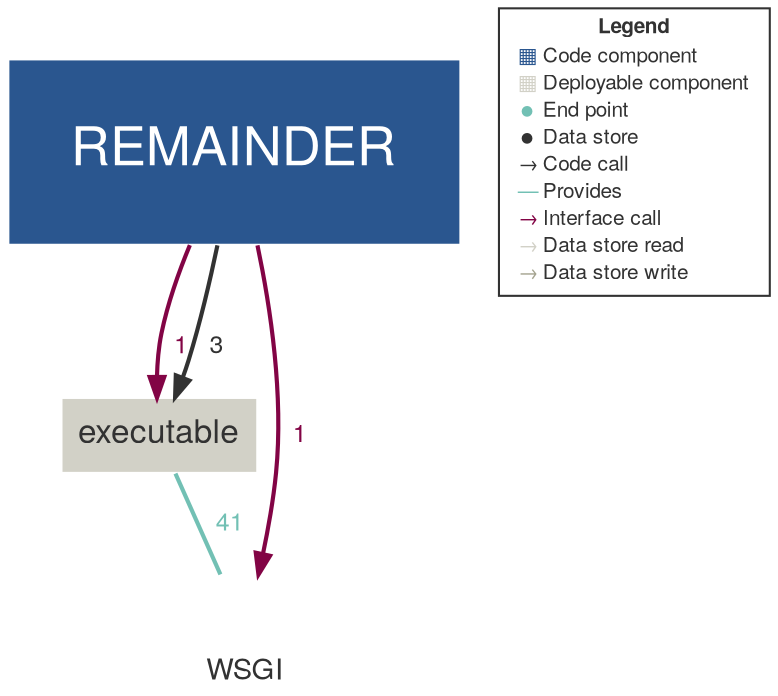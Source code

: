 digraph "Graph" {
compound=true
rankdir=TD
"REMAINDER" [ shape="box" style="filled" fillcolor="#2A568F" penwidth="1" color="#FFFFFF" fontname="Helvetica Neue" fontcolor="#FFFFFF" fontsize="26" margin="0.41600000000000004" label="REMAINDER" ]
"keystone" [ shape="box" style="filled" fillcolor="#D2D1C7" penwidth="1" color="#FFFFFF" fontname="Helvetica Neue" fontcolor="#323232" fontsize="16" label="executable" ]
"INTERFACE-WSGI@keystone@opensource-openstack-keystone" [ shape="box" penwidth="0" fontname="Helvetica Neue" fontcolor="#323232" fontsize="14" image="icon-endpoint.png" width="0.500" height="0.750" fixedsize="true" labelloc="b" label="WSGI" ]
"REMAINDER" -> "keystone" [ penwidth="2" color="#820445" fontcolor="#820445" fontname="Helvetica Neue" fontsize="12" label="  1" ]
"REMAINDER" -> "keystone" [ penwidth="2" color="#323232" fontcolor="#323232" fontname="Helvetica Neue" fontsize="12" label="  3" ]
"REMAINDER" -> "INTERFACE-WSGI@keystone@opensource-openstack-keystone" [ penwidth="2" color="#820445" fontcolor="#820445" fontname="Helvetica Neue" fontsize="12" label="  1" ]
"keystone" -> "INTERFACE-WSGI@keystone@opensource-openstack-keystone" [ penwidth="2" color="#72C0B4" fontcolor="#72C0B4" fontname="Helvetica Neue" fontsize="12" arrowhead="none" label="  41" ]
"LEGEND" [ shape="box" style="filled" fillcolor="#FFFFFF" penwidth="1" color="#323232" fontname="Helvetica Neue" fontcolor="#323232" fontsize="10" label=<<TABLE BORDER="0" CELLPADDING="1" CELLSPACING="0">
<TR><TD COLSPAN="2"><B>Legend</B></TD></TR>
<TR><TD><FONT COLOR="#2A568F">&#9638;</FONT></TD><TD ALIGN="left">Code component</TD></TR>
<TR><TD><FONT COLOR="#D2D1C7">&#9638;</FONT></TD><TD ALIGN="left">Deployable component</TD></TR>
<TR><TD><FONT COLOR="#72C0B4">&#9679;</FONT></TD><TD ALIGN="left">End point</TD></TR>
<TR><TD><FONT COLOR="#323232">&#9679;</FONT></TD><TD ALIGN="left">Data store</TD></TR>
<TR><TD><FONT COLOR="#323232">&rarr;</FONT></TD><TD ALIGN="left">Code call</TD></TR>
<TR><TD><FONT COLOR="#72C0B4">&#8212;</FONT></TD><TD ALIGN="left">Provides</TD></TR>
<TR><TD><FONT COLOR="#820445">&rarr;</FONT></TD><TD ALIGN="left">Interface call</TD></TR>
<TR><TD><FONT COLOR="#D2D1C7">&rarr;</FONT></TD><TD ALIGN="left">Data store read</TD></TR>
<TR><TD><FONT COLOR="#A4A38F">&rarr;</FONT></TD><TD ALIGN="left">Data store write</TD></TR>
</TABLE>
>  ]
}
